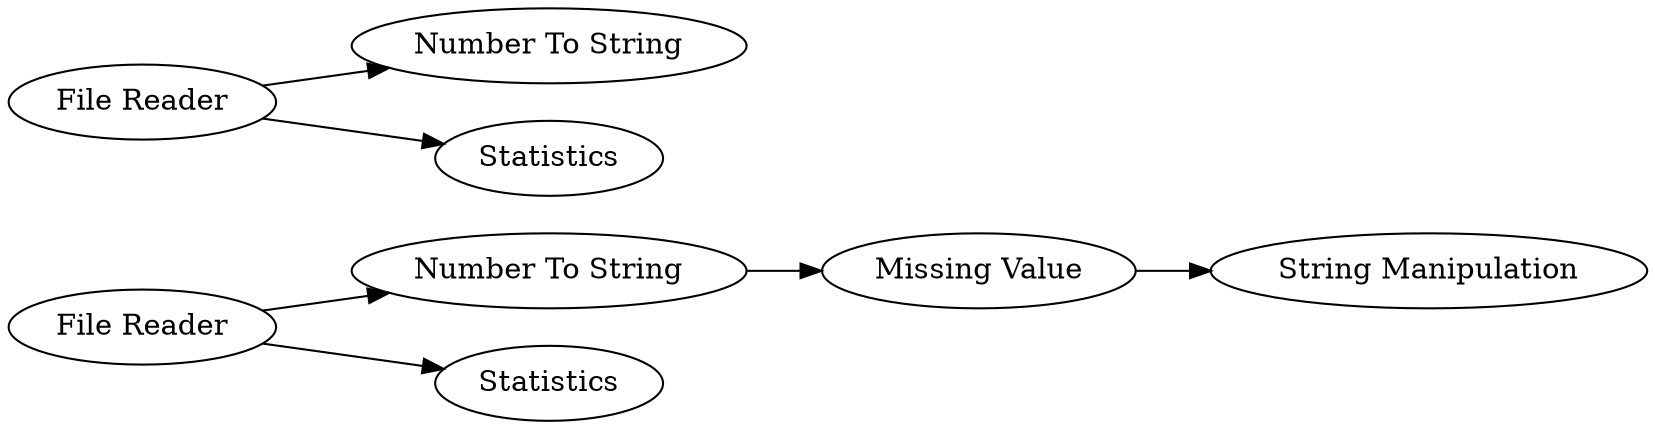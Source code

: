 digraph {
	4 -> 7
	7 -> 8
	1 -> 4
	2 -> 6
	2 -> 5
	1 -> 3
	5 [label=Statistics]
	1 [label="File Reader"]
	7 [label="Missing Value"]
	4 [label="Number To String"]
	6 [label="Number To String"]
	8 [label="String Manipulation"]
	3 [label=Statistics]
	2 [label="File Reader"]
	rankdir=LR
}
